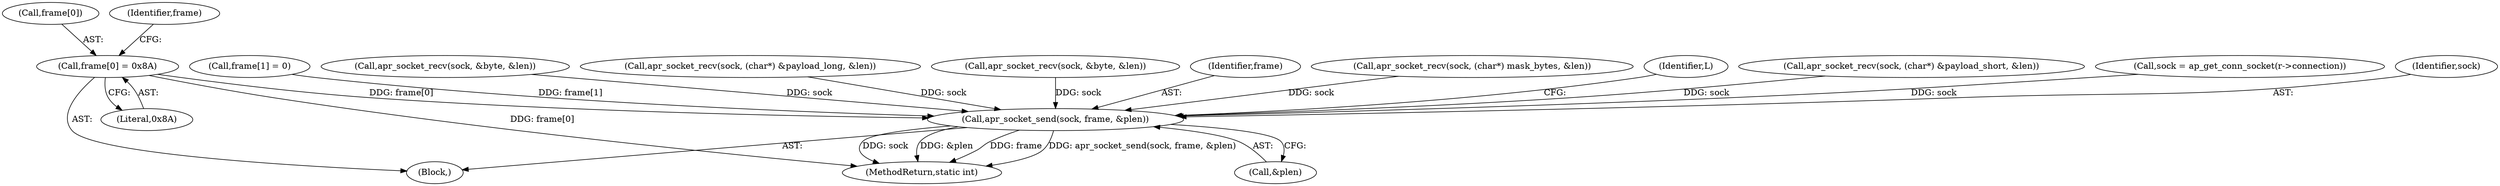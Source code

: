 digraph "0_httpd_643f0fcf3b8ab09a68f0ecd2aa37aafeda3e63ef@array" {
"1000548" [label="(Call,frame[0] = 0x8A)"];
"1000558" [label="(Call,apr_socket_send(sock, frame, &plen))"];
"1000561" [label="(Call,&plen)"];
"1000559" [label="(Identifier,sock)"];
"1000553" [label="(Call,frame[1] = 0)"];
"1000176" [label="(Call,apr_socket_recv(sock, &byte, &len))"];
"1000552" [label="(Literal,0x8A)"];
"1000548" [label="(Call,frame[0] = 0x8A)"];
"1000543" [label="(Block,)"];
"1000330" [label="(Call,apr_socket_recv(sock, (char*) &payload_long, &len))"];
"1000225" [label="(Call,apr_socket_recv(sock, &byte, &len))"];
"1000560" [label="(Identifier,frame)"];
"1000397" [label="(Call,apr_socket_recv(sock, (char*) mask_bytes, &len))"];
"1000558" [label="(Call,apr_socket_send(sock, frame, &plen))"];
"1000564" [label="(Identifier,L)"];
"1000280" [label="(Call,apr_socket_recv(sock, (char*) &payload_short, &len))"];
"1000567" [label="(MethodReturn,static int)"];
"1000165" [label="(Call,sock = ap_get_conn_socket(r->connection))"];
"1000549" [label="(Call,frame[0])"];
"1000555" [label="(Identifier,frame)"];
"1000548" -> "1000543"  [label="AST: "];
"1000548" -> "1000552"  [label="CFG: "];
"1000549" -> "1000548"  [label="AST: "];
"1000552" -> "1000548"  [label="AST: "];
"1000555" -> "1000548"  [label="CFG: "];
"1000548" -> "1000567"  [label="DDG: frame[0]"];
"1000548" -> "1000558"  [label="DDG: frame[0]"];
"1000558" -> "1000543"  [label="AST: "];
"1000558" -> "1000561"  [label="CFG: "];
"1000559" -> "1000558"  [label="AST: "];
"1000560" -> "1000558"  [label="AST: "];
"1000561" -> "1000558"  [label="AST: "];
"1000564" -> "1000558"  [label="CFG: "];
"1000558" -> "1000567"  [label="DDG: frame"];
"1000558" -> "1000567"  [label="DDG: apr_socket_send(sock, frame, &plen)"];
"1000558" -> "1000567"  [label="DDG: sock"];
"1000558" -> "1000567"  [label="DDG: &plen"];
"1000330" -> "1000558"  [label="DDG: sock"];
"1000397" -> "1000558"  [label="DDG: sock"];
"1000225" -> "1000558"  [label="DDG: sock"];
"1000165" -> "1000558"  [label="DDG: sock"];
"1000280" -> "1000558"  [label="DDG: sock"];
"1000176" -> "1000558"  [label="DDG: sock"];
"1000553" -> "1000558"  [label="DDG: frame[1]"];
}
